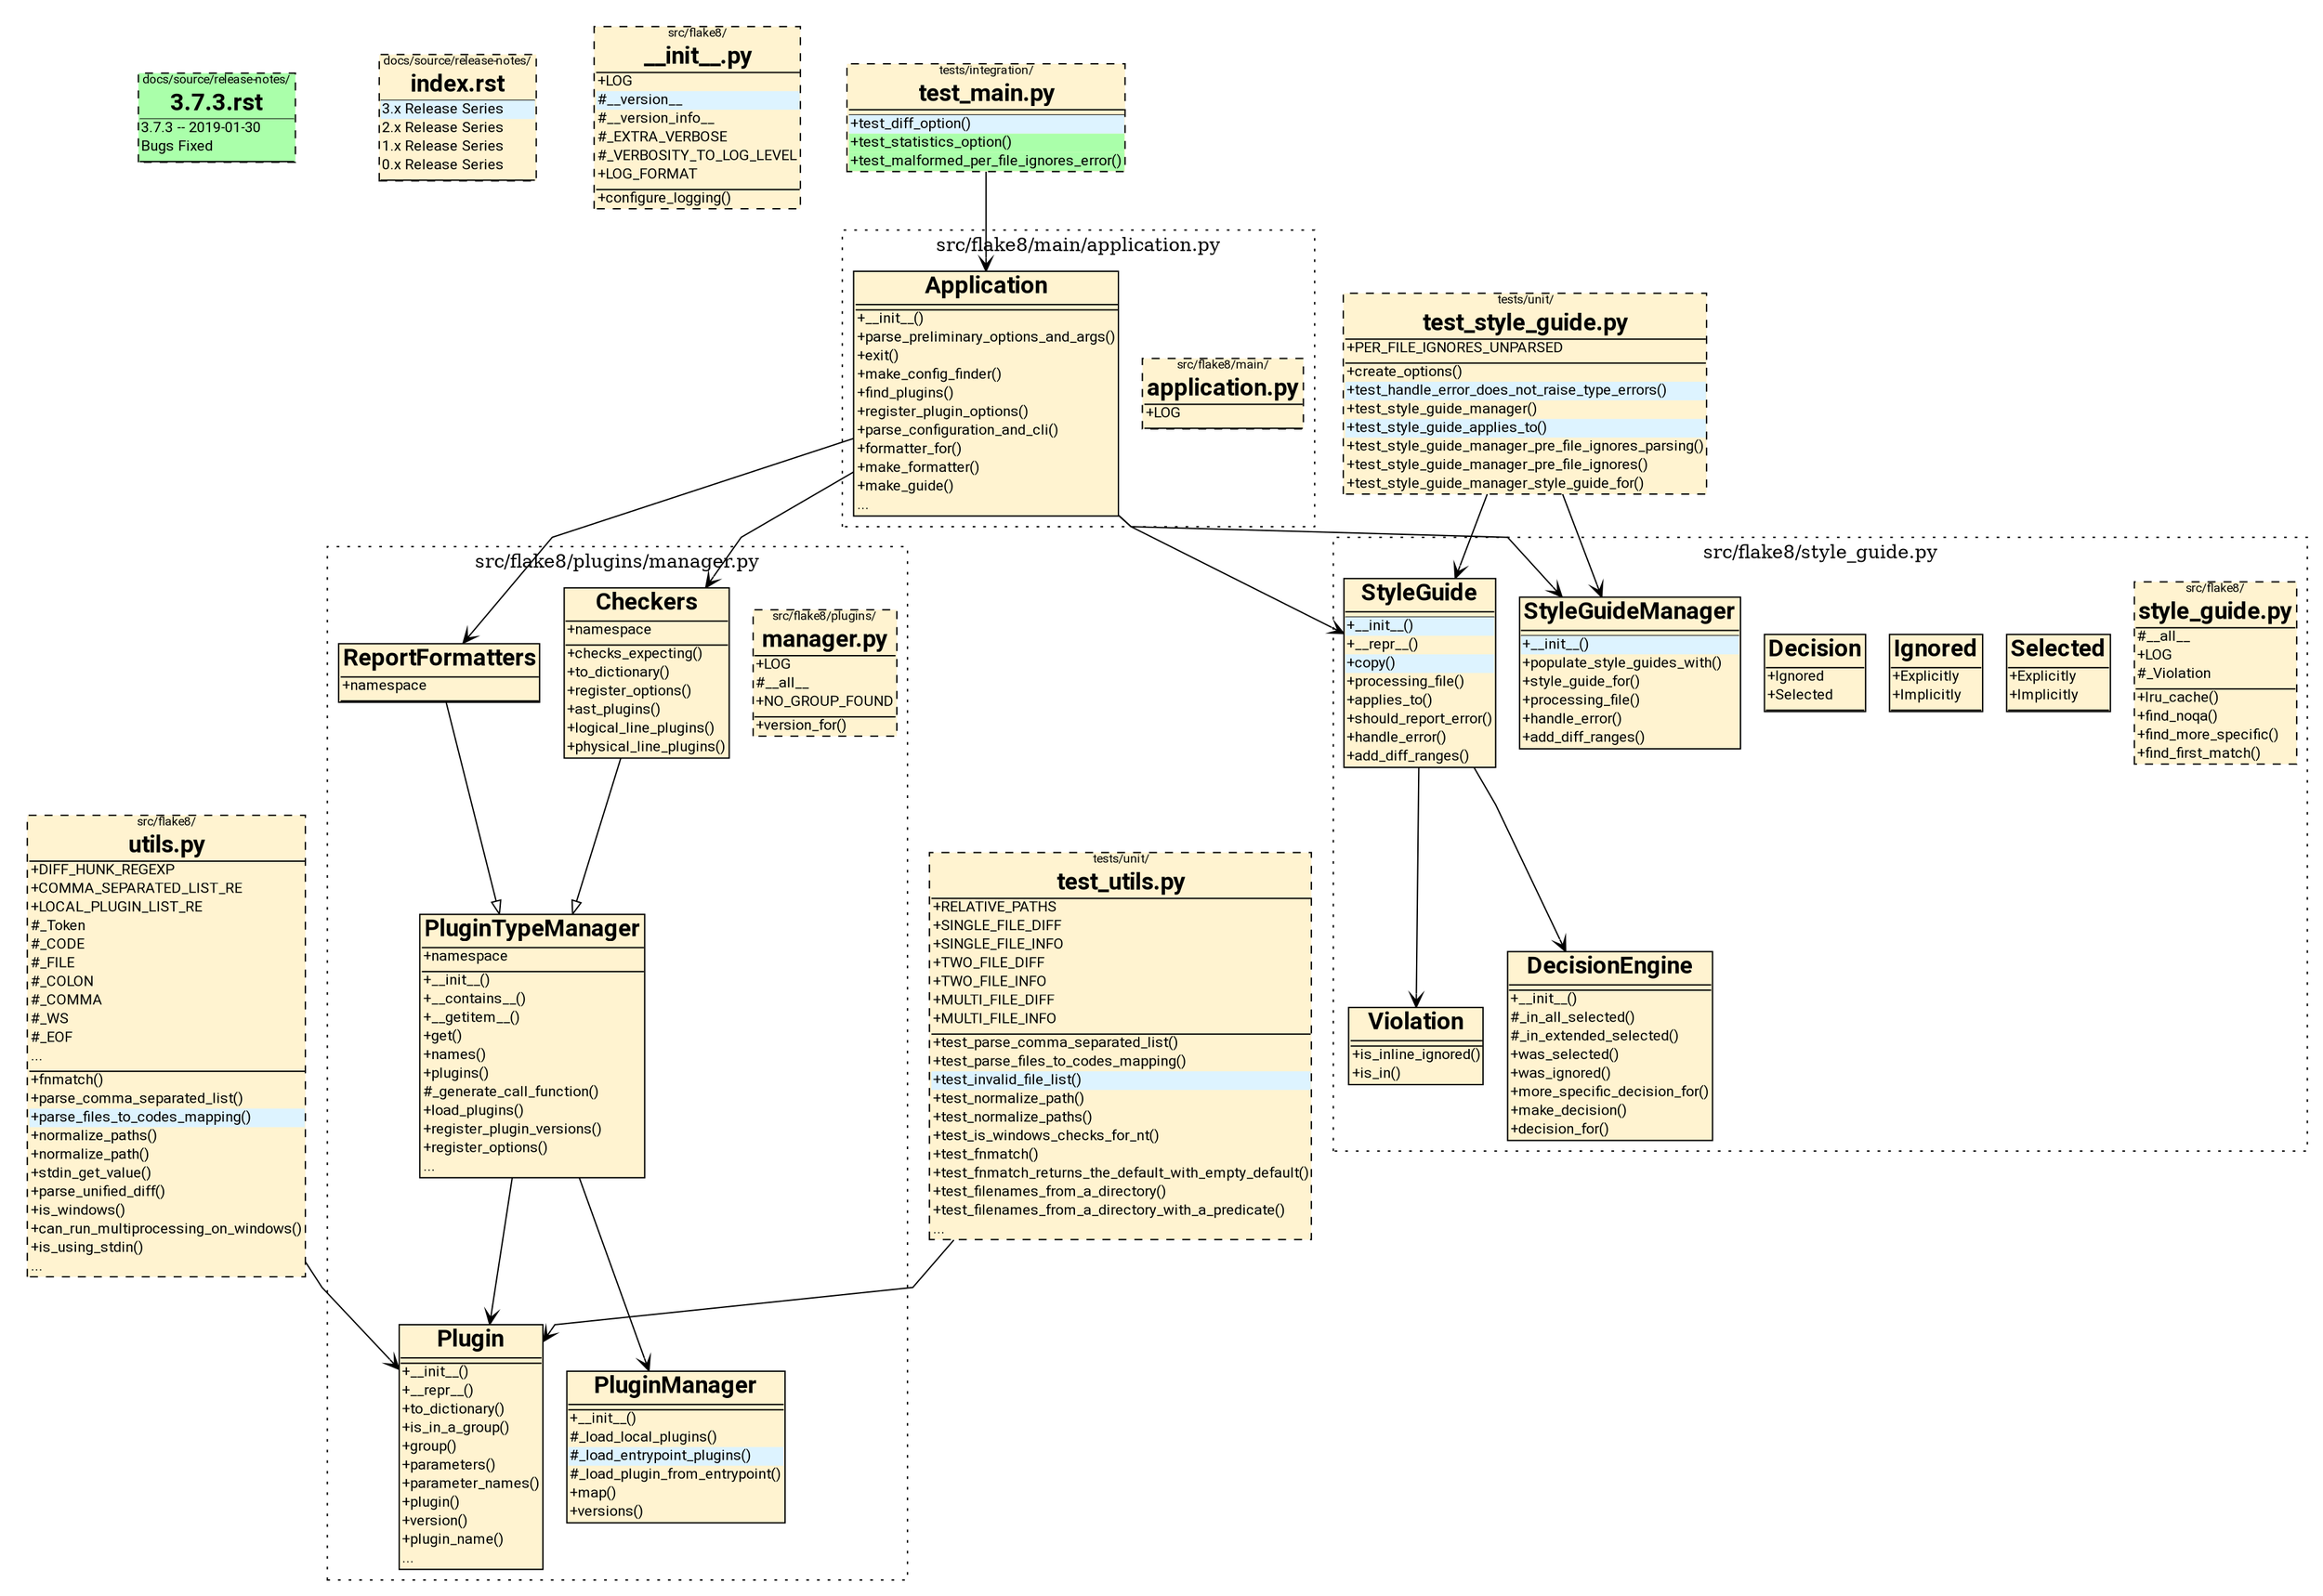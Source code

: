 digraph cl {
    size="104.16666666666667,104.16666666666667";
    dpi=96;
    outputorder=edgesfirst;
    maxiter=600;
    splines=compound;
    node [shape=none margin=0 style=filled fillcolor="#fff3d0"
        fontname="Roboto, Verdana, Arial" fontsize=11];
    edge [arrowhead=open]
subgraph cluster_docs_source_release_notes_______rst {
    style=dotted;
    href="filename:docs/source/release-notes/3.7.2.rst:gitk:scroll_to_file {docs/source/release-notes/3.7.2.rst}";
    label=<<table cellspacing="0" cellpadding="0" border="0">
<tr><td href="gitk:search_next {docs/source/release-notes/3.7.2.rst}">docs/source/release-notes/3.7.2.rst</td></tr></table>>;
    style=invis;
    label="";
docs_source_release_notes_______rst [label=<<table cellspacing="0" cellpadding="1" style="dashed">
<tr><td href="gitk:search_next {docs/source/release-notes/3.7.2.rst}" sides="b"><font point-size="11"><sup>docs/source/release-notes/</sup><br/></font><font point-size="18"><b>3.7.2.rst</b></font></td></tr>
<tr><td border="0" align="left" bgcolor="#ffaaaa" href="gitk:search_next {3.7.1 -- 2019-01-30}">3.7.1 -- 2019-01-30</td></tr>
<tr><td border="0" align="left" bgcolor="#aaffaa" href="gitk:search_next {3.7.2 -- 2019-01-30}">3.7.2 -- 2019-01-30</td></tr>
<tr><td border="0" align="left" href="gitk:search_next {Bugs Fixed}">Bugs Fixed</td></tr>
<tr><td sides="b"></td></tr></table>> ]
}
subgraph cluster_docs_source_release_notes_______rst {
    style=dotted;
    href="filename:docs/source/release-notes/3.7.3.rst:gitk:scroll_to_file {docs/source/release-notes/3.7.3.rst}";
    label=<<table cellspacing="0" cellpadding="0" border="0">
<tr><td href="gitk:search_next {docs/source/release-notes/3.7.3.rst}">docs/source/release-notes/3.7.3.rst</td></tr></table>>;
    style=invis;
    label="";
docs_source_release_notes_______rst [label=<<table cellspacing="0" cellpadding="1" style="dashed">
<tr><td href="gitk:search_next {docs/source/release-notes/3.7.3.rst}" sides="b"><font point-size="11"><sup>docs/source/release-notes/</sup><br/></font><font point-size="18"><b>3.7.3.rst</b></font></td></tr>
<tr><td border="0" align="left" bgcolor="#aaffaa" href="gitk:search_next {3.7.3 -- 2019-01-30}">3.7.3 -- 2019-01-30</td></tr>
<tr><td border="0" align="left" bgcolor="#aaffaa" href="gitk:search_next {Bugs Fixed}">Bugs Fixed</td></tr>
<tr><td sides="b"></td></tr></table>>  fillcolor="#aaffaa"]
}
subgraph cluster_docs_source_release_notes_index_rst {
    style=dotted;
    href="filename:docs/source/release-notes/index.rst:gitk:scroll_to_file {docs/source/release-notes/index.rst}";
    label=<<table cellspacing="0" cellpadding="0" border="0">
<tr><td href="gitk:search_next {docs/source/release-notes/index.rst}">docs/source/release-notes/index.rst</td></tr></table>>;
    style=invis;
    label="";
docs_source_release_notes_index_rst [label=<<table cellspacing="0" cellpadding="1" style="dashed">
<tr><td href="gitk:search_next {docs/source/release-notes/index.rst}" sides="b"><font point-size="11"><sup>docs/source/release-notes/</sup><br/></font><font point-size="18"><b>index.rst</b></font></td></tr>
<tr><td border="0" align="left" bgcolor="#ddf3ff" href="gitk:search_next {3.x Release Series}">3.x Release Series</td></tr>
<tr><td border="0" align="left" href="gitk:search_next {2.x Release Series}">2.x Release Series</td></tr>
<tr><td border="0" align="left" href="gitk:search_next {1.x Release Series}">1.x Release Series</td></tr>
<tr><td border="0" align="left" href="gitk:search_next {0.x Release Series}">0.x Release Series</td></tr>
<tr><td sides="b"></td></tr></table>> ]
}
subgraph cluster_src_flake____init___py {
    style=dotted;
    href="filename:src/flake8/__init__.py:gitk:scroll_to_file {src/flake8/__init__.py}";
    label=<<table cellspacing="0" cellpadding="0" border="0">
<tr><td href="gitk:search_next {src/flake8/__init__.py}">src/flake8/__init__.py</td></tr></table>>;
    style=invis;
    label="";
src_flake____init___py [label=<<table cellspacing="0" cellpadding="1" style="dashed">
<tr><td href="gitk:search_next {src/flake8/__init__.py}" sides="b"><font point-size="11"><sup>src/flake8/</sup><br/></font><font point-size="18"><b>__init__.py</b></font></td></tr>
<tr><td border="0" align="left" href="gitk:search_next {LOG}">+LOG</td></tr>
<tr><td border="0" align="left" bgcolor="#ddf3ff" href="gitk:search_next {__version__}">#__version__</td></tr>
<tr><td border="0" align="left" href="gitk:search_next {__version_info__}">#__version_info__</td></tr>
<tr><td border="0" align="left" href="gitk:search_next {_EXTRA_VERBOSE}">#_EXTRA_VERBOSE</td></tr>
<tr><td border="0" align="left" href="gitk:search_next {_VERBOSITY_TO_LOG_LEVEL}">#_VERBOSITY_TO_LOG_LEVEL</td></tr>
<tr><td border="0" align="left" href="gitk:search_next {LOG_FORMAT}">+LOG_FORMAT</td></tr>
<tr><td sides="b"></td></tr>
<tr><td border="0" align="left" href="gitk:search_next {configure_logging}">+configure_logging()</td></tr></table>> ]
}
subgraph cluster_src_flake__main_application_py {
    style=dotted;
    href="filename:src/flake8/main/application.py:gitk:scroll_to_file {src/flake8/main/application.py}";
    label=<<table cellspacing="0" cellpadding="0" border="0">
<tr><td href="gitk:search_next {src/flake8/main/application.py}">src/flake8/main/application.py</td></tr></table>>;
src_flake__main_application_py [label=<<table cellspacing="0" cellpadding="1" style="dashed">
<tr><td href="gitk:search_next {src/flake8/main/application.py}" sides="b"><font point-size="11"><sup>src/flake8/main/</sup><br/></font><font point-size="18"><b>application.py</b></font></td></tr>
<tr><td border="0" align="left" href="gitk:search_next {LOG}">+LOG</td></tr>
<tr><td sides="b"></td></tr></table>> ]
src_flake__main_application_py_Application [label=<<table cellspacing="0" cellpadding="1">
<tr><td href="gitk:search_next {Application}" sides="b"><font point-size="18"><b>Application</b></font></td></tr>
<tr><td sides="b"></td></tr>
<tr><td border="0" align="left" href="gitk:search_next {__init__}">+__init__()</td></tr>
<tr><td border="0" align="left" href="gitk:search_next {parse_preliminary_options_and_args}">+parse_preliminary_options_and_args()</td></tr>
<tr><td border="0" align="left" href="gitk:search_next {exit}">+exit()</td></tr>
<tr><td border="0" align="left" href="gitk:search_next {make_config_finder}">+make_config_finder()</td></tr>
<tr><td border="0" align="left" href="gitk:search_next {find_plugins}">+find_plugins()</td></tr>
<tr><td border="0" align="left" href="gitk:search_next {register_plugin_options}">+register_plugin_options()</td></tr>
<tr><td border="0" align="left" href="gitk:search_next {parse_configuration_and_cli}">+parse_configuration_and_cli()</td></tr>
<tr><td border="0" align="left" href="gitk:search_next {formatter_for}">+formatter_for()</td></tr>
<tr><td border="0" align="left" href="gitk:search_next {make_formatter}">+make_formatter()</td></tr>
<tr><td border="0" align="left" href="gitk:search_next {make_guide}">+make_guide()</td></tr>
<tr><td border="0" align="left">...</td></tr></table>> ]
}
subgraph cluster_src_flake__plugins_manager_py {
    style=dotted;
    href="filename:src/flake8/plugins/manager.py:gitk:scroll_to_file {src/flake8/plugins/manager.py}";
    label=<<table cellspacing="0" cellpadding="0" border="0">
<tr><td href="gitk:search_next {src/flake8/plugins/manager.py}">src/flake8/plugins/manager.py</td></tr></table>>;
src_flake__plugins_manager_py [label=<<table cellspacing="0" cellpadding="1" style="dashed">
<tr><td href="gitk:search_next {src/flake8/plugins/manager.py}" sides="b"><font point-size="11"><sup>src/flake8/plugins/</sup><br/></font><font point-size="18"><b>manager.py</b></font></td></tr>
<tr><td border="0" align="left" href="gitk:search_next {LOG}">+LOG</td></tr>
<tr><td border="0" align="left" href="gitk:search_next {__all__}">#__all__</td></tr>
<tr><td border="0" align="left" href="gitk:search_next {NO_GROUP_FOUND}">+NO_GROUP_FOUND</td></tr>
<tr><td sides="b"></td></tr>
<tr><td border="0" align="left" href="gitk:search_next {version_for}">+version_for()</td></tr></table>> ]
src_flake__plugins_manager_py_Plugin [label=<<table cellspacing="0" cellpadding="1">
<tr><td href="gitk:search_next {Plugin}" sides="b"><font point-size="18"><b>Plugin</b></font></td></tr>
<tr><td sides="b"></td></tr>
<tr><td border="0" align="left" href="gitk:search_next {__init__}">+__init__()</td></tr>
<tr><td border="0" align="left" href="gitk:search_next {__repr__}">+__repr__()</td></tr>
<tr><td border="0" align="left" href="gitk:search_next {to_dictionary}">+to_dictionary()</td></tr>
<tr><td border="0" align="left" href="gitk:search_next {is_in_a_group}">+is_in_a_group()</td></tr>
<tr><td border="0" align="left" href="gitk:search_next {group}">+group()</td></tr>
<tr><td border="0" align="left" href="gitk:search_next {parameters}">+parameters()</td></tr>
<tr><td border="0" align="left" href="gitk:search_next {parameter_names}">+parameter_names()</td></tr>
<tr><td border="0" align="left" href="gitk:search_next {plugin}">+plugin()</td></tr>
<tr><td border="0" align="left" href="gitk:search_next {version}">+version()</td></tr>
<tr><td border="0" align="left" href="gitk:search_next {plugin_name}">+plugin_name()</td></tr>
<tr><td border="0" align="left">...</td></tr></table>> ]
src_flake__plugins_manager_py_PluginManager [label=<<table cellspacing="0" cellpadding="1">
<tr><td href="gitk:search_next {PluginManager}" sides="b"><font point-size="18"><b>PluginManager</b></font></td></tr>
<tr><td sides="b"></td></tr>
<tr><td border="0" align="left" href="gitk:search_next {__init__}">+__init__()</td></tr>
<tr><td border="0" align="left" href="gitk:search_next {_load_local_plugins}">#_load_local_plugins()</td></tr>
<tr><td border="0" align="left" bgcolor="#ddf3ff" href="gitk:search_next {_load_entrypoint_plugins}">#_load_entrypoint_plugins()</td></tr>
<tr><td border="0" align="left" href="gitk:search_next {_load_plugin_from_entrypoint}">#_load_plugin_from_entrypoint()</td></tr>
<tr><td border="0" align="left" href="gitk:search_next {map}">+map()</td></tr>
<tr><td border="0" align="left" href="gitk:search_next {versions}">+versions()</td></tr></table>> ]
src_flake__plugins_manager_py_PluginTypeManager [label=<<table cellspacing="0" cellpadding="1">
<tr><td href="gitk:search_next {PluginTypeManager}" sides="b"><font point-size="18"><b>PluginTypeManager</b></font></td></tr>
<tr><td border="0" align="left" href="gitk:search_next {namespace}">+namespace</td></tr>
<tr><td sides="b"></td></tr>
<tr><td border="0" align="left" href="gitk:search_next {__init__}">+__init__()</td></tr>
<tr><td border="0" align="left" href="gitk:search_next {__contains__}">+__contains__()</td></tr>
<tr><td border="0" align="left" href="gitk:search_next {__getitem__}">+__getitem__()</td></tr>
<tr><td border="0" align="left" href="gitk:search_next {get}">+get()</td></tr>
<tr><td border="0" align="left" href="gitk:search_next {names}">+names()</td></tr>
<tr><td border="0" align="left" href="gitk:search_next {plugins}">+plugins()</td></tr>
<tr><td border="0" align="left" href="gitk:search_next {_generate_call_function}">#_generate_call_function()</td></tr>
<tr><td border="0" align="left" href="gitk:search_next {load_plugins}">+load_plugins()</td></tr>
<tr><td border="0" align="left" href="gitk:search_next {register_plugin_versions}">+register_plugin_versions()</td></tr>
<tr><td border="0" align="left" href="gitk:search_next {register_options}">+register_options()</td></tr>
<tr><td border="0" align="left">...</td></tr></table>> ]
src_flake__plugins_manager_py_Checkers [label=<<table cellspacing="0" cellpadding="1">
<tr><td href="gitk:search_next {Checkers}" sides="b"><font point-size="18"><b>Checkers</b></font></td></tr>
<tr><td border="0" align="left" href="gitk:search_next {namespace}">+namespace</td></tr>
<tr><td sides="b"></td></tr>
<tr><td border="0" align="left" href="gitk:search_next {checks_expecting}">+checks_expecting()</td></tr>
<tr><td border="0" align="left" href="gitk:search_next {to_dictionary}">+to_dictionary()</td></tr>
<tr><td border="0" align="left" href="gitk:search_next {register_options}">+register_options()</td></tr>
<tr><td border="0" align="left" href="gitk:search_next {ast_plugins}">+ast_plugins()</td></tr>
<tr><td border="0" align="left" href="gitk:search_next {logical_line_plugins}">+logical_line_plugins()</td></tr>
<tr><td border="0" align="left" href="gitk:search_next {physical_line_plugins}">+physical_line_plugins()</td></tr></table>> ]
src_flake__plugins_manager_py_ReportFormatters [label=<<table cellspacing="0" cellpadding="1">
<tr><td href="gitk:search_next {ReportFormatters}" sides="b"><font point-size="18"><b>ReportFormatters</b></font></td></tr>
<tr><td border="0" align="left" href="gitk:search_next {namespace}">+namespace</td></tr>
<tr><td sides="b"></td></tr></table>> ]
}
subgraph cluster_src_flake__style_guide_py {
    style=dotted;
    href="filename:src/flake8/style_guide.py:gitk:scroll_to_file {src/flake8/style_guide.py}";
    label=<<table cellspacing="0" cellpadding="0" border="0">
<tr><td href="gitk:search_next {src/flake8/style_guide.py}">src/flake8/style_guide.py</td></tr></table>>;
src_flake__style_guide_py [label=<<table cellspacing="0" cellpadding="1" style="dashed">
<tr><td href="gitk:search_next {src/flake8/style_guide.py}" sides="b"><font point-size="11"><sup>src/flake8/</sup><br/></font><font point-size="18"><b>style_guide.py</b></font></td></tr>
<tr><td border="0" align="left" href="gitk:search_next {__all__}">#__all__</td></tr>
<tr><td border="0" align="left" href="gitk:search_next {LOG}">+LOG</td></tr>
<tr><td border="0" align="left" href="gitk:search_next {_Violation}">#_Violation</td></tr>
<tr><td sides="b"></td></tr>
<tr><td border="0" align="left" href="gitk:search_next {lru_cache}">+lru_cache()</td></tr>
<tr><td border="0" align="left" href="gitk:search_next {find_noqa}">+find_noqa()</td></tr>
<tr><td border="0" align="left" href="gitk:search_next {find_more_specific}">+find_more_specific()</td></tr>
<tr><td border="0" align="left" href="gitk:search_next {find_first_match}">+find_first_match()</td></tr></table>> ]
src_flake__style_guide_py_Selected [label=<<table cellspacing="0" cellpadding="1">
<tr><td href="gitk:search_next {Selected}" sides="b"><font point-size="18"><b>Selected</b></font></td></tr>
<tr><td border="0" align="left" href="gitk:search_next {Explicitly}">+Explicitly</td></tr>
<tr><td border="0" align="left" href="gitk:search_next {Implicitly}">+Implicitly</td></tr>
<tr><td sides="b"></td></tr></table>> ]
src_flake__style_guide_py_Ignored [label=<<table cellspacing="0" cellpadding="1">
<tr><td href="gitk:search_next {Ignored}" sides="b"><font point-size="18"><b>Ignored</b></font></td></tr>
<tr><td border="0" align="left" href="gitk:search_next {Explicitly}">+Explicitly</td></tr>
<tr><td border="0" align="left" href="gitk:search_next {Implicitly}">+Implicitly</td></tr>
<tr><td sides="b"></td></tr></table>> ]
src_flake__style_guide_py_Decision [label=<<table cellspacing="0" cellpadding="1">
<tr><td href="gitk:search_next {Decision}" sides="b"><font point-size="18"><b>Decision</b></font></td></tr>
<tr><td border="0" align="left" href="gitk:search_next {Ignored}">+Ignored</td></tr>
<tr><td border="0" align="left" href="gitk:search_next {Selected}">+Selected</td></tr>
<tr><td sides="b"></td></tr></table>> ]
src_flake__style_guide_py_Violation [label=<<table cellspacing="0" cellpadding="1">
<tr><td href="gitk:search_next {Violation}" sides="b"><font point-size="18"><b>Violation</b></font></td></tr>
<tr><td sides="b"></td></tr>
<tr><td border="0" align="left" href="gitk:search_next {is_inline_ignored}">+is_inline_ignored()</td></tr>
<tr><td border="0" align="left" href="gitk:search_next {is_in}">+is_in()</td></tr></table>> ]
src_flake__style_guide_py_DecisionEngine [label=<<table cellspacing="0" cellpadding="1">
<tr><td href="gitk:search_next {DecisionEngine}" sides="b"><font point-size="18"><b>DecisionEngine</b></font></td></tr>
<tr><td sides="b"></td></tr>
<tr><td border="0" align="left" href="gitk:search_next {__init__}">+__init__()</td></tr>
<tr><td border="0" align="left" href="gitk:search_next {_in_all_selected}">#_in_all_selected()</td></tr>
<tr><td border="0" align="left" href="gitk:search_next {_in_extended_selected}">#_in_extended_selected()</td></tr>
<tr><td border="0" align="left" href="gitk:search_next {was_selected}">+was_selected()</td></tr>
<tr><td border="0" align="left" href="gitk:search_next {was_ignored}">+was_ignored()</td></tr>
<tr><td border="0" align="left" href="gitk:search_next {more_specific_decision_for}">+more_specific_decision_for()</td></tr>
<tr><td border="0" align="left" href="gitk:search_next {make_decision}">+make_decision()</td></tr>
<tr><td border="0" align="left" href="gitk:search_next {decision_for}">+decision_for()</td></tr></table>> ]
src_flake__style_guide_py_StyleGuideManager [label=<<table cellspacing="0" cellpadding="1">
<tr><td href="gitk:search_next {StyleGuideManager}" sides="b"><font point-size="18"><b>StyleGuideManager</b></font></td></tr>
<tr><td sides="b"></td></tr>
<tr><td border="0" align="left" bgcolor="#ddf3ff" href="gitk:search_next {__init__}">+__init__()</td></tr>
<tr><td border="0" align="left" href="gitk:search_next {populate_style_guides_with}">+populate_style_guides_with()</td></tr>
<tr><td border="0" align="left" href="gitk:search_next {style_guide_for}">+style_guide_for()</td></tr>
<tr><td border="0" align="left" href="gitk:search_next {processing_file}">+processing_file()</td></tr>
<tr><td border="0" align="left" href="gitk:search_next {handle_error}">+handle_error()</td></tr>
<tr><td border="0" align="left" href="gitk:search_next {add_diff_ranges}">+add_diff_ranges()</td></tr></table>> ]
src_flake__style_guide_py_StyleGuide [label=<<table cellspacing="0" cellpadding="1">
<tr><td href="gitk:search_next {StyleGuide}" sides="b"><font point-size="18"><b>StyleGuide</b></font></td></tr>
<tr><td sides="b"></td></tr>
<tr><td border="0" align="left" bgcolor="#ddf3ff" href="gitk:search_next {__init__}">+__init__()</td></tr>
<tr><td border="0" align="left" href="gitk:search_next {__repr__}">+__repr__()</td></tr>
<tr><td border="0" align="left" bgcolor="#ddf3ff" href="gitk:search_next {copy}">+copy()</td></tr>
<tr><td border="0" align="left" href="gitk:search_next {processing_file}">+processing_file()</td></tr>
<tr><td border="0" align="left" href="gitk:search_next {applies_to}">+applies_to()</td></tr>
<tr><td border="0" align="left" href="gitk:search_next {should_report_error}">+should_report_error()</td></tr>
<tr><td border="0" align="left" href="gitk:search_next {handle_error}">+handle_error()</td></tr>
<tr><td border="0" align="left" href="gitk:search_next {add_diff_ranges}">+add_diff_ranges()</td></tr></table>> ]
}
subgraph cluster_src_flake__utils_py {
    style=dotted;
    href="filename:src/flake8/utils.py:gitk:scroll_to_file {src/flake8/utils.py}";
    label=<<table cellspacing="0" cellpadding="0" border="0">
<tr><td href="gitk:search_next {src/flake8/utils.py}">src/flake8/utils.py</td></tr></table>>;
    style=invis;
    label="";
src_flake__utils_py [label=<<table cellspacing="0" cellpadding="1" style="dashed">
<tr><td href="gitk:search_next {src/flake8/utils.py}" sides="b"><font point-size="11"><sup>src/flake8/</sup><br/></font><font point-size="18"><b>utils.py</b></font></td></tr>
<tr><td border="0" align="left" href="gitk:search_next {DIFF_HUNK_REGEXP}">+DIFF_HUNK_REGEXP</td></tr>
<tr><td border="0" align="left" href="gitk:search_next {COMMA_SEPARATED_LIST_RE}">+COMMA_SEPARATED_LIST_RE</td></tr>
<tr><td border="0" align="left" href="gitk:search_next {LOCAL_PLUGIN_LIST_RE}">+LOCAL_PLUGIN_LIST_RE</td></tr>
<tr><td border="0" align="left" href="gitk:search_next {_Token}">#_Token</td></tr>
<tr><td border="0" align="left" href="gitk:search_next {_CODE}">#_CODE</td></tr>
<tr><td border="0" align="left" href="gitk:search_next {_FILE}">#_FILE</td></tr>
<tr><td border="0" align="left" href="gitk:search_next {_COLON}">#_COLON</td></tr>
<tr><td border="0" align="left" href="gitk:search_next {_COMMA}">#_COMMA</td></tr>
<tr><td border="0" align="left" href="gitk:search_next {_WS}">#_WS</td></tr>
<tr><td border="0" align="left" href="gitk:search_next {_EOF}">#_EOF</td></tr>
<tr><td border="0" align="left">...</td></tr>
<tr><td sides="b"></td></tr>
<tr><td border="0" align="left" href="gitk:search_next {fnmatch}">+fnmatch()</td></tr>
<tr><td border="0" align="left" href="gitk:search_next {parse_comma_separated_list}">+parse_comma_separated_list()</td></tr>
<tr><td border="0" align="left" bgcolor="#ddf3ff" href="gitk:search_next {parse_files_to_codes_mapping}">+parse_files_to_codes_mapping()</td></tr>
<tr><td border="0" align="left" href="gitk:search_next {normalize_paths}">+normalize_paths()</td></tr>
<tr><td border="0" align="left" href="gitk:search_next {normalize_path}">+normalize_path()</td></tr>
<tr><td border="0" align="left" href="gitk:search_next {stdin_get_value}">+stdin_get_value()</td></tr>
<tr><td border="0" align="left" href="gitk:search_next {parse_unified_diff}">+parse_unified_diff()</td></tr>
<tr><td border="0" align="left" href="gitk:search_next {is_windows}">+is_windows()</td></tr>
<tr><td border="0" align="left" href="gitk:search_next {can_run_multiprocessing_on_windows}">+can_run_multiprocessing_on_windows()</td></tr>
<tr><td border="0" align="left" href="gitk:search_next {is_using_stdin}">+is_using_stdin()</td></tr>
<tr><td border="0" align="left">...</td></tr></table>> ]
}
subgraph cluster_tests_integration_test_main_py {
    style=dotted;
    href="filename:tests/integration/test_main.py:gitk:scroll_to_file {tests/integration/test_main.py}";
    label=<<table cellspacing="0" cellpadding="0" border="0">
<tr><td href="gitk:search_next {tests/integration/test_main.py}">tests/integration/test_main.py</td></tr></table>>;
    style=invis;
    label="";
tests_integration_test_main_py [label=<<table cellspacing="0" cellpadding="1" style="dashed">
<tr><td href="gitk:search_next {tests/integration/test_main.py}" sides="b"><font point-size="11"><sup>tests/integration/</sup><br/></font><font point-size="18"><b>test_main.py</b></font></td></tr>
<tr><td sides="b"></td></tr>
<tr><td border="0" align="left" bgcolor="#ddf3ff" href="gitk:search_next {test_diff_option}">+test_diff_option()</td></tr>
<tr><td border="0" align="left" bgcolor="#aaffaa" href="gitk:search_next {test_statistics_option}">+test_statistics_option()</td></tr>
<tr><td border="0" align="left" bgcolor="#aaffaa" href="gitk:search_next {test_malformed_per_file_ignores_error}">+test_malformed_per_file_ignores_error()</td></tr></table>> ]
}
subgraph cluster_tests_unit_test_style_guide_py {
    style=dotted;
    href="filename:tests/unit/test_style_guide.py:gitk:scroll_to_file {tests/unit/test_style_guide.py}";
    label=<<table cellspacing="0" cellpadding="0" border="0">
<tr><td href="gitk:search_next {tests/unit/test_style_guide.py}">tests/unit/test_style_guide.py</td></tr></table>>;
    style=invis;
    label="";
tests_unit_test_style_guide_py [label=<<table cellspacing="0" cellpadding="1" style="dashed">
<tr><td href="gitk:search_next {tests/unit/test_style_guide.py}" sides="b"><font point-size="11"><sup>tests/unit/</sup><br/></font><font point-size="18"><b>test_style_guide.py</b></font></td></tr>
<tr><td border="0" align="left" href="gitk:search_next {PER_FILE_IGNORES_UNPARSED}">+PER_FILE_IGNORES_UNPARSED</td></tr>
<tr><td sides="b"></td></tr>
<tr><td border="0" align="left" href="gitk:search_next {create_options}">+create_options()</td></tr>
<tr><td border="0" align="left" bgcolor="#ddf3ff" href="gitk:search_next {test_handle_error_does_not_raise_type_errors}">+test_handle_error_does_not_raise_type_errors()</td></tr>
<tr><td border="0" align="left" href="gitk:search_next {test_style_guide_manager}">+test_style_guide_manager()</td></tr>
<tr><td border="0" align="left" bgcolor="#ddf3ff" href="gitk:search_next {test_style_guide_applies_to}">+test_style_guide_applies_to()</td></tr>
<tr><td border="0" align="left" href="gitk:search_next {test_style_guide_manager_pre_file_ignores_parsing}">+test_style_guide_manager_pre_file_ignores_parsing()</td></tr>
<tr><td border="0" align="left" href="gitk:search_next {test_style_guide_manager_pre_file_ignores}">+test_style_guide_manager_pre_file_ignores()</td></tr>
<tr><td border="0" align="left" href="gitk:search_next {test_style_guide_manager_style_guide_for}">+test_style_guide_manager_style_guide_for()</td></tr></table>> ]
}
subgraph cluster_tests_unit_test_utils_py {
    style=dotted;
    href="filename:tests/unit/test_utils.py:gitk:scroll_to_file {tests/unit/test_utils.py}";
    label=<<table cellspacing="0" cellpadding="0" border="0">
<tr><td href="gitk:search_next {tests/unit/test_utils.py}">tests/unit/test_utils.py</td></tr></table>>;
    style=invis;
    label="";
tests_unit_test_utils_py [label=<<table cellspacing="0" cellpadding="1" style="dashed">
<tr><td href="gitk:search_next {tests/unit/test_utils.py}" sides="b"><font point-size="11"><sup>tests/unit/</sup><br/></font><font point-size="18"><b>test_utils.py</b></font></td></tr>
<tr><td border="0" align="left" href="gitk:search_next {RELATIVE_PATHS}">+RELATIVE_PATHS</td></tr>
<tr><td border="0" align="left" href="gitk:search_next {SINGLE_FILE_DIFF}">+SINGLE_FILE_DIFF</td></tr>
<tr><td border="0" align="left" href="gitk:search_next {SINGLE_FILE_INFO}">+SINGLE_FILE_INFO</td></tr>
<tr><td border="0" align="left" href="gitk:search_next {TWO_FILE_DIFF}">+TWO_FILE_DIFF</td></tr>
<tr><td border="0" align="left" href="gitk:search_next {TWO_FILE_INFO}">+TWO_FILE_INFO</td></tr>
<tr><td border="0" align="left" href="gitk:search_next {MULTI_FILE_DIFF}">+MULTI_FILE_DIFF</td></tr>
<tr><td border="0" align="left" href="gitk:search_next {MULTI_FILE_INFO}">+MULTI_FILE_INFO</td></tr>
<tr><td sides="b"></td></tr>
<tr><td border="0" align="left" href="gitk:search_next {test_parse_comma_separated_list}">+test_parse_comma_separated_list()</td></tr>
<tr><td border="0" align="left" href="gitk:search_next {test_parse_files_to_codes_mapping}">+test_parse_files_to_codes_mapping()</td></tr>
<tr><td border="0" align="left" bgcolor="#ddf3ff" href="gitk:search_next {test_invalid_file_list}">+test_invalid_file_list()</td></tr>
<tr><td border="0" align="left" href="gitk:search_next {test_normalize_path}">+test_normalize_path()</td></tr>
<tr><td border="0" align="left" href="gitk:search_next {test_normalize_paths}">+test_normalize_paths()</td></tr>
<tr><td border="0" align="left" href="gitk:search_next {test_is_windows_checks_for_nt}">+test_is_windows_checks_for_nt()</td></tr>
<tr><td border="0" align="left" href="gitk:search_next {test_fnmatch}">+test_fnmatch()</td></tr>
<tr><td border="0" align="left" href="gitk:search_next {test_fnmatch_returns_the_default_with_empty_default}">+test_fnmatch_returns_the_default_with_empty_default()</td></tr>
<tr><td border="0" align="left" href="gitk:search_next {test_filenames_from_a_directory}">+test_filenames_from_a_directory()</td></tr>
<tr><td border="0" align="left" href="gitk:search_next {test_filenames_from_a_directory_with_a_predicate}">+test_filenames_from_a_directory_with_a_predicate()</td></tr>
<tr><td border="0" align="left">...</td></tr></table>> ]
}
src_flake__main_application_py_Application -> src_flake__plugins_manager_py_Checkers []
src_flake__main_application_py_Application -> src_flake__plugins_manager_py_ReportFormatters []
src_flake__main_application_py_Application -> src_flake__style_guide_py_StyleGuideManager []
src_flake__main_application_py_Application -> src_flake__style_guide_py_StyleGuide []
src_flake__plugins_manager_py_PluginTypeManager -> src_flake__plugins_manager_py_Plugin []
src_flake__plugins_manager_py_PluginTypeManager -> src_flake__plugins_manager_py_PluginManager []
src_flake__style_guide_py_StyleGuide -> src_flake__style_guide_py_Violation []
src_flake__style_guide_py_StyleGuide -> src_flake__style_guide_py_DecisionEngine []
src_flake__utils_py -> src_flake__plugins_manager_py_Plugin []
tests_integration_test_main_py -> src_flake__main_application_py_Application []
tests_unit_test_style_guide_py -> src_flake__style_guide_py_StyleGuide []
tests_unit_test_style_guide_py -> src_flake__style_guide_py_StyleGuideManager []
tests_unit_test_utils_py -> src_flake__plugins_manager_py_Plugin []
    edge [arrowhead=empty];
src_flake__plugins_manager_py_Checkers -> src_flake__plugins_manager_py_PluginTypeManager []
src_flake__plugins_manager_py_ReportFormatters -> src_flake__plugins_manager_py_PluginTypeManager []
}


